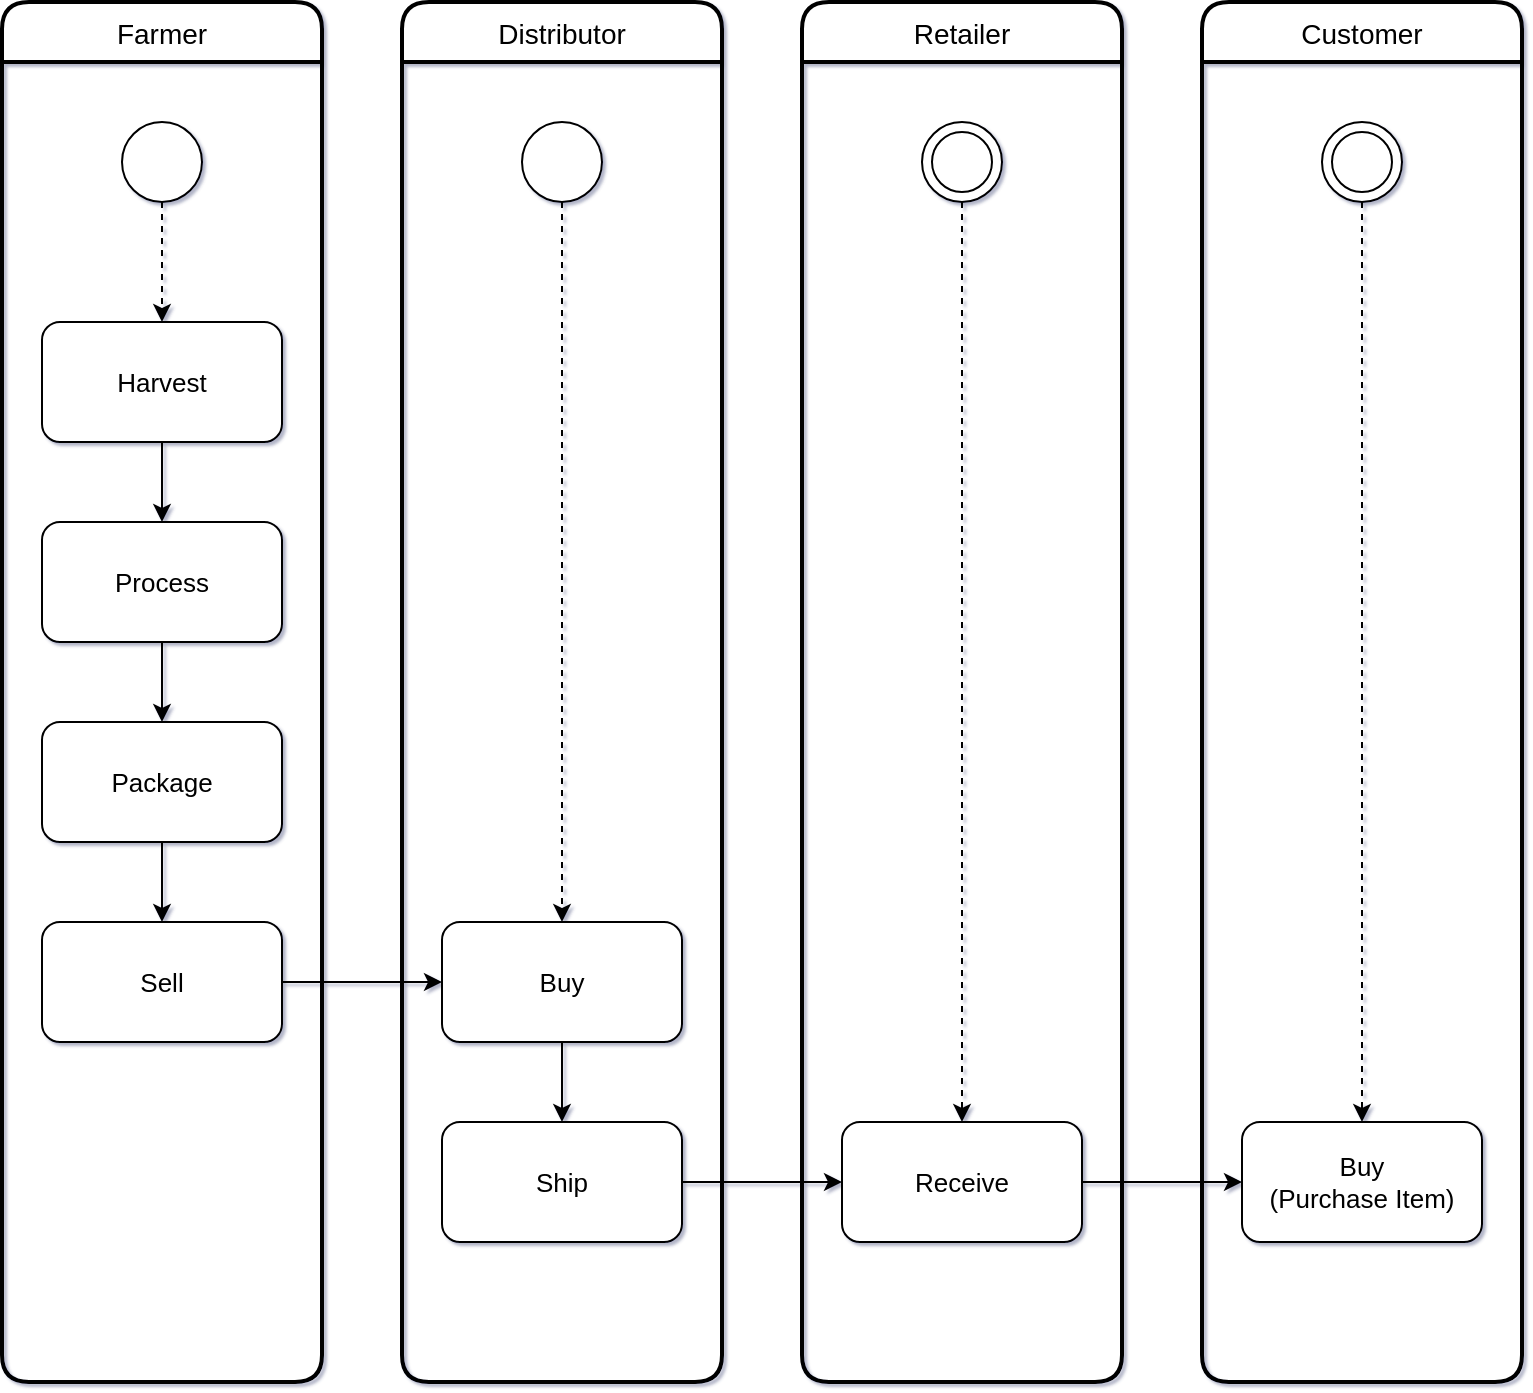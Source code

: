<mxfile version="17.5.0" type="github">
  <diagram id="Q0T6PyPt_sgyuIneAvtX" name="Page-1">
    <mxGraphModel dx="1650" dy="859" grid="1" gridSize="10" guides="1" tooltips="1" connect="1" arrows="1" fold="1" page="1" pageScale="1" pageWidth="827" pageHeight="1169" background="#ffffff" math="0" shadow="1">
      <root>
        <mxCell id="0" />
        <mxCell id="1" parent="0" />
        <mxCell id="c0149Q_ciaR8uE8cNOBG-3" value="Farmer" style="swimlane;childLayout=stackLayout;horizontal=1;startSize=30;horizontalStack=0;fontSize=14;fontStyle=0;strokeWidth=2;resizeParent=0;resizeLast=1;shadow=0;dashed=0;align=center;rounded=1;" vertex="1" parent="1">
          <mxGeometry x="40" y="40" width="160" height="690" as="geometry">
            <mxRectangle x="40" y="40" width="80" height="30" as="alternateBounds" />
          </mxGeometry>
        </mxCell>
        <mxCell id="c0149Q_ciaR8uE8cNOBG-5" value="Distributor" style="swimlane;childLayout=stackLayout;horizontal=1;startSize=30;horizontalStack=0;fontSize=14;fontStyle=0;strokeWidth=2;resizeParent=0;resizeLast=1;shadow=0;dashed=0;align=center;rounded=1;" vertex="1" parent="1">
          <mxGeometry x="240" y="40" width="160" height="690" as="geometry">
            <mxRectangle x="240" y="40" width="100" height="30" as="alternateBounds" />
          </mxGeometry>
        </mxCell>
        <mxCell id="c0149Q_ciaR8uE8cNOBG-6" value="Retailer" style="swimlane;childLayout=stackLayout;horizontal=1;startSize=30;horizontalStack=0;fontSize=14;fontStyle=0;strokeWidth=2;resizeParent=0;resizeLast=1;shadow=0;dashed=0;align=center;rounded=1;" vertex="1" parent="1">
          <mxGeometry x="440" y="40" width="160" height="690" as="geometry">
            <mxRectangle x="440" y="40" width="80" height="30" as="alternateBounds" />
          </mxGeometry>
        </mxCell>
        <mxCell id="c0149Q_ciaR8uE8cNOBG-7" value="Customer" style="swimlane;childLayout=stackLayout;horizontal=1;startSize=30;horizontalStack=0;fontSize=14;fontStyle=0;strokeWidth=2;resizeParent=0;resizeLast=1;shadow=0;dashed=0;align=center;rounded=1;" vertex="1" parent="1">
          <mxGeometry x="640" y="40" width="160" height="690" as="geometry">
            <mxRectangle x="640" y="40" width="90" height="30" as="alternateBounds" />
          </mxGeometry>
        </mxCell>
        <mxCell id="c0149Q_ciaR8uE8cNOBG-10" value="" style="edgeStyle=orthogonalEdgeStyle;orthogonalLoop=1;jettySize=auto;html=1;fontSize=13;dashed=1;" edge="1" parent="1" source="c0149Q_ciaR8uE8cNOBG-8" target="c0149Q_ciaR8uE8cNOBG-9">
          <mxGeometry relative="1" as="geometry" />
        </mxCell>
        <mxCell id="c0149Q_ciaR8uE8cNOBG-8" value="" style="ellipse;whiteSpace=wrap;html=1;aspect=fixed;fontSize=13;rounded=1;" vertex="1" parent="1">
          <mxGeometry x="100" y="100" width="40" height="40" as="geometry" />
        </mxCell>
        <mxCell id="c0149Q_ciaR8uE8cNOBG-18" style="edgeStyle=orthogonalEdgeStyle;rounded=0;orthogonalLoop=1;jettySize=auto;html=1;entryX=0.5;entryY=0;entryDx=0;entryDy=0;" edge="1" parent="1" source="c0149Q_ciaR8uE8cNOBG-9" target="c0149Q_ciaR8uE8cNOBG-11">
          <mxGeometry relative="1" as="geometry" />
        </mxCell>
        <mxCell id="c0149Q_ciaR8uE8cNOBG-9" value="&lt;div&gt;Harvest&lt;/div&gt;" style="whiteSpace=wrap;html=1;fontSize=13;rounded=1;" vertex="1" parent="1">
          <mxGeometry x="60" y="200" width="120" height="60" as="geometry" />
        </mxCell>
        <mxCell id="c0149Q_ciaR8uE8cNOBG-19" style="edgeStyle=orthogonalEdgeStyle;rounded=0;orthogonalLoop=1;jettySize=auto;html=1;entryX=0.5;entryY=0;entryDx=0;entryDy=0;" edge="1" parent="1" source="c0149Q_ciaR8uE8cNOBG-11" target="c0149Q_ciaR8uE8cNOBG-12">
          <mxGeometry relative="1" as="geometry" />
        </mxCell>
        <mxCell id="c0149Q_ciaR8uE8cNOBG-11" value="Process" style="whiteSpace=wrap;html=1;fontSize=13;rounded=1;" vertex="1" parent="1">
          <mxGeometry x="60" y="300" width="120" height="60" as="geometry" />
        </mxCell>
        <mxCell id="c0149Q_ciaR8uE8cNOBG-20" style="edgeStyle=orthogonalEdgeStyle;rounded=0;orthogonalLoop=1;jettySize=auto;html=1;entryX=0.5;entryY=0;entryDx=0;entryDy=0;" edge="1" parent="1" source="c0149Q_ciaR8uE8cNOBG-12" target="c0149Q_ciaR8uE8cNOBG-13">
          <mxGeometry relative="1" as="geometry" />
        </mxCell>
        <mxCell id="c0149Q_ciaR8uE8cNOBG-12" value="Package" style="whiteSpace=wrap;html=1;fontSize=13;rounded=1;" vertex="1" parent="1">
          <mxGeometry x="60" y="400" width="120" height="60" as="geometry" />
        </mxCell>
        <mxCell id="c0149Q_ciaR8uE8cNOBG-26" style="edgeStyle=orthogonalEdgeStyle;rounded=0;orthogonalLoop=1;jettySize=auto;html=1;entryX=0;entryY=0.5;entryDx=0;entryDy=0;" edge="1" parent="1" source="c0149Q_ciaR8uE8cNOBG-13" target="c0149Q_ciaR8uE8cNOBG-25">
          <mxGeometry relative="1" as="geometry" />
        </mxCell>
        <mxCell id="c0149Q_ciaR8uE8cNOBG-13" value="&lt;div&gt;Sell&lt;/div&gt;" style="whiteSpace=wrap;html=1;fontSize=13;rounded=1;" vertex="1" parent="1">
          <mxGeometry x="60" y="500" width="120" height="60" as="geometry" />
        </mxCell>
        <mxCell id="c0149Q_ciaR8uE8cNOBG-14" value="&lt;div&gt;Buy&lt;/div&gt;&lt;div&gt;(Purchase Item)&lt;br&gt;&lt;/div&gt;" style="whiteSpace=wrap;html=1;fontSize=13;rounded=1;" vertex="1" parent="1">
          <mxGeometry x="660" y="600" width="120" height="60" as="geometry" />
        </mxCell>
        <mxCell id="c0149Q_ciaR8uE8cNOBG-31" style="edgeStyle=orthogonalEdgeStyle;rounded=0;orthogonalLoop=1;jettySize=auto;html=1;entryX=0.5;entryY=0;entryDx=0;entryDy=0;dashed=1;" edge="1" parent="1" source="c0149Q_ciaR8uE8cNOBG-15" target="c0149Q_ciaR8uE8cNOBG-25">
          <mxGeometry relative="1" as="geometry" />
        </mxCell>
        <mxCell id="c0149Q_ciaR8uE8cNOBG-15" value="" style="ellipse;whiteSpace=wrap;html=1;aspect=fixed;fontSize=13;rounded=1;" vertex="1" parent="1">
          <mxGeometry x="300" y="100" width="40" height="40" as="geometry" />
        </mxCell>
        <mxCell id="c0149Q_ciaR8uE8cNOBG-24" style="edgeStyle=orthogonalEdgeStyle;rounded=0;orthogonalLoop=1;jettySize=auto;html=1;entryX=0.5;entryY=0;entryDx=0;entryDy=0;dashed=1;" edge="1" parent="1" source="c0149Q_ciaR8uE8cNOBG-16" target="c0149Q_ciaR8uE8cNOBG-23">
          <mxGeometry relative="1" as="geometry" />
        </mxCell>
        <mxCell id="c0149Q_ciaR8uE8cNOBG-16" value="" style="ellipse;whiteSpace=wrap;html=1;aspect=fixed;fontSize=13;rounded=1;gradientColor=none;" vertex="1" parent="1">
          <mxGeometry x="500" y="100" width="40" height="40" as="geometry" />
        </mxCell>
        <mxCell id="c0149Q_ciaR8uE8cNOBG-22" style="edgeStyle=orthogonalEdgeStyle;rounded=0;orthogonalLoop=1;jettySize=auto;html=1;entryX=0.5;entryY=0;entryDx=0;entryDy=0;dashed=1;" edge="1" parent="1" source="c0149Q_ciaR8uE8cNOBG-17" target="c0149Q_ciaR8uE8cNOBG-14">
          <mxGeometry relative="1" as="geometry" />
        </mxCell>
        <mxCell id="c0149Q_ciaR8uE8cNOBG-17" value="" style="ellipse;whiteSpace=wrap;html=1;aspect=fixed;fontSize=13;rounded=1;" vertex="1" parent="1">
          <mxGeometry x="700" y="100" width="40" height="40" as="geometry" />
        </mxCell>
        <mxCell id="c0149Q_ciaR8uE8cNOBG-29" style="edgeStyle=orthogonalEdgeStyle;rounded=0;orthogonalLoop=1;jettySize=auto;html=1;entryX=0;entryY=0.5;entryDx=0;entryDy=0;" edge="1" parent="1" source="c0149Q_ciaR8uE8cNOBG-23" target="c0149Q_ciaR8uE8cNOBG-14">
          <mxGeometry relative="1" as="geometry" />
        </mxCell>
        <mxCell id="c0149Q_ciaR8uE8cNOBG-23" value="&lt;div&gt;Receive&lt;/div&gt;" style="whiteSpace=wrap;html=1;fontSize=13;rounded=1;" vertex="1" parent="1">
          <mxGeometry x="460" y="600" width="120" height="60" as="geometry" />
        </mxCell>
        <mxCell id="c0149Q_ciaR8uE8cNOBG-30" style="edgeStyle=orthogonalEdgeStyle;rounded=0;orthogonalLoop=1;jettySize=auto;html=1;entryX=0.5;entryY=0;entryDx=0;entryDy=0;" edge="1" parent="1" source="c0149Q_ciaR8uE8cNOBG-25" target="c0149Q_ciaR8uE8cNOBG-27">
          <mxGeometry relative="1" as="geometry" />
        </mxCell>
        <mxCell id="c0149Q_ciaR8uE8cNOBG-25" value="Buy" style="whiteSpace=wrap;html=1;fontSize=13;rounded=1;" vertex="1" parent="1">
          <mxGeometry x="260" y="500" width="120" height="60" as="geometry" />
        </mxCell>
        <mxCell id="c0149Q_ciaR8uE8cNOBG-28" style="edgeStyle=orthogonalEdgeStyle;rounded=0;orthogonalLoop=1;jettySize=auto;html=1;entryX=0;entryY=0.5;entryDx=0;entryDy=0;" edge="1" parent="1" source="c0149Q_ciaR8uE8cNOBG-27" target="c0149Q_ciaR8uE8cNOBG-23">
          <mxGeometry relative="1" as="geometry" />
        </mxCell>
        <mxCell id="c0149Q_ciaR8uE8cNOBG-27" value="Ship" style="whiteSpace=wrap;html=1;fontSize=13;rounded=1;" vertex="1" parent="1">
          <mxGeometry x="260" y="600" width="120" height="60" as="geometry" />
        </mxCell>
        <mxCell id="c0149Q_ciaR8uE8cNOBG-32" value="" style="ellipse;whiteSpace=wrap;html=1;aspect=fixed;fontSize=13;rounded=1;gradientColor=none;" vertex="1" parent="1">
          <mxGeometry x="505" y="105" width="30" height="30" as="geometry" />
        </mxCell>
        <mxCell id="c0149Q_ciaR8uE8cNOBG-33" value="" style="ellipse;whiteSpace=wrap;html=1;aspect=fixed;fontSize=13;rounded=1;gradientColor=none;" vertex="1" parent="1">
          <mxGeometry x="705" y="105" width="30" height="30" as="geometry" />
        </mxCell>
      </root>
    </mxGraphModel>
  </diagram>
</mxfile>
